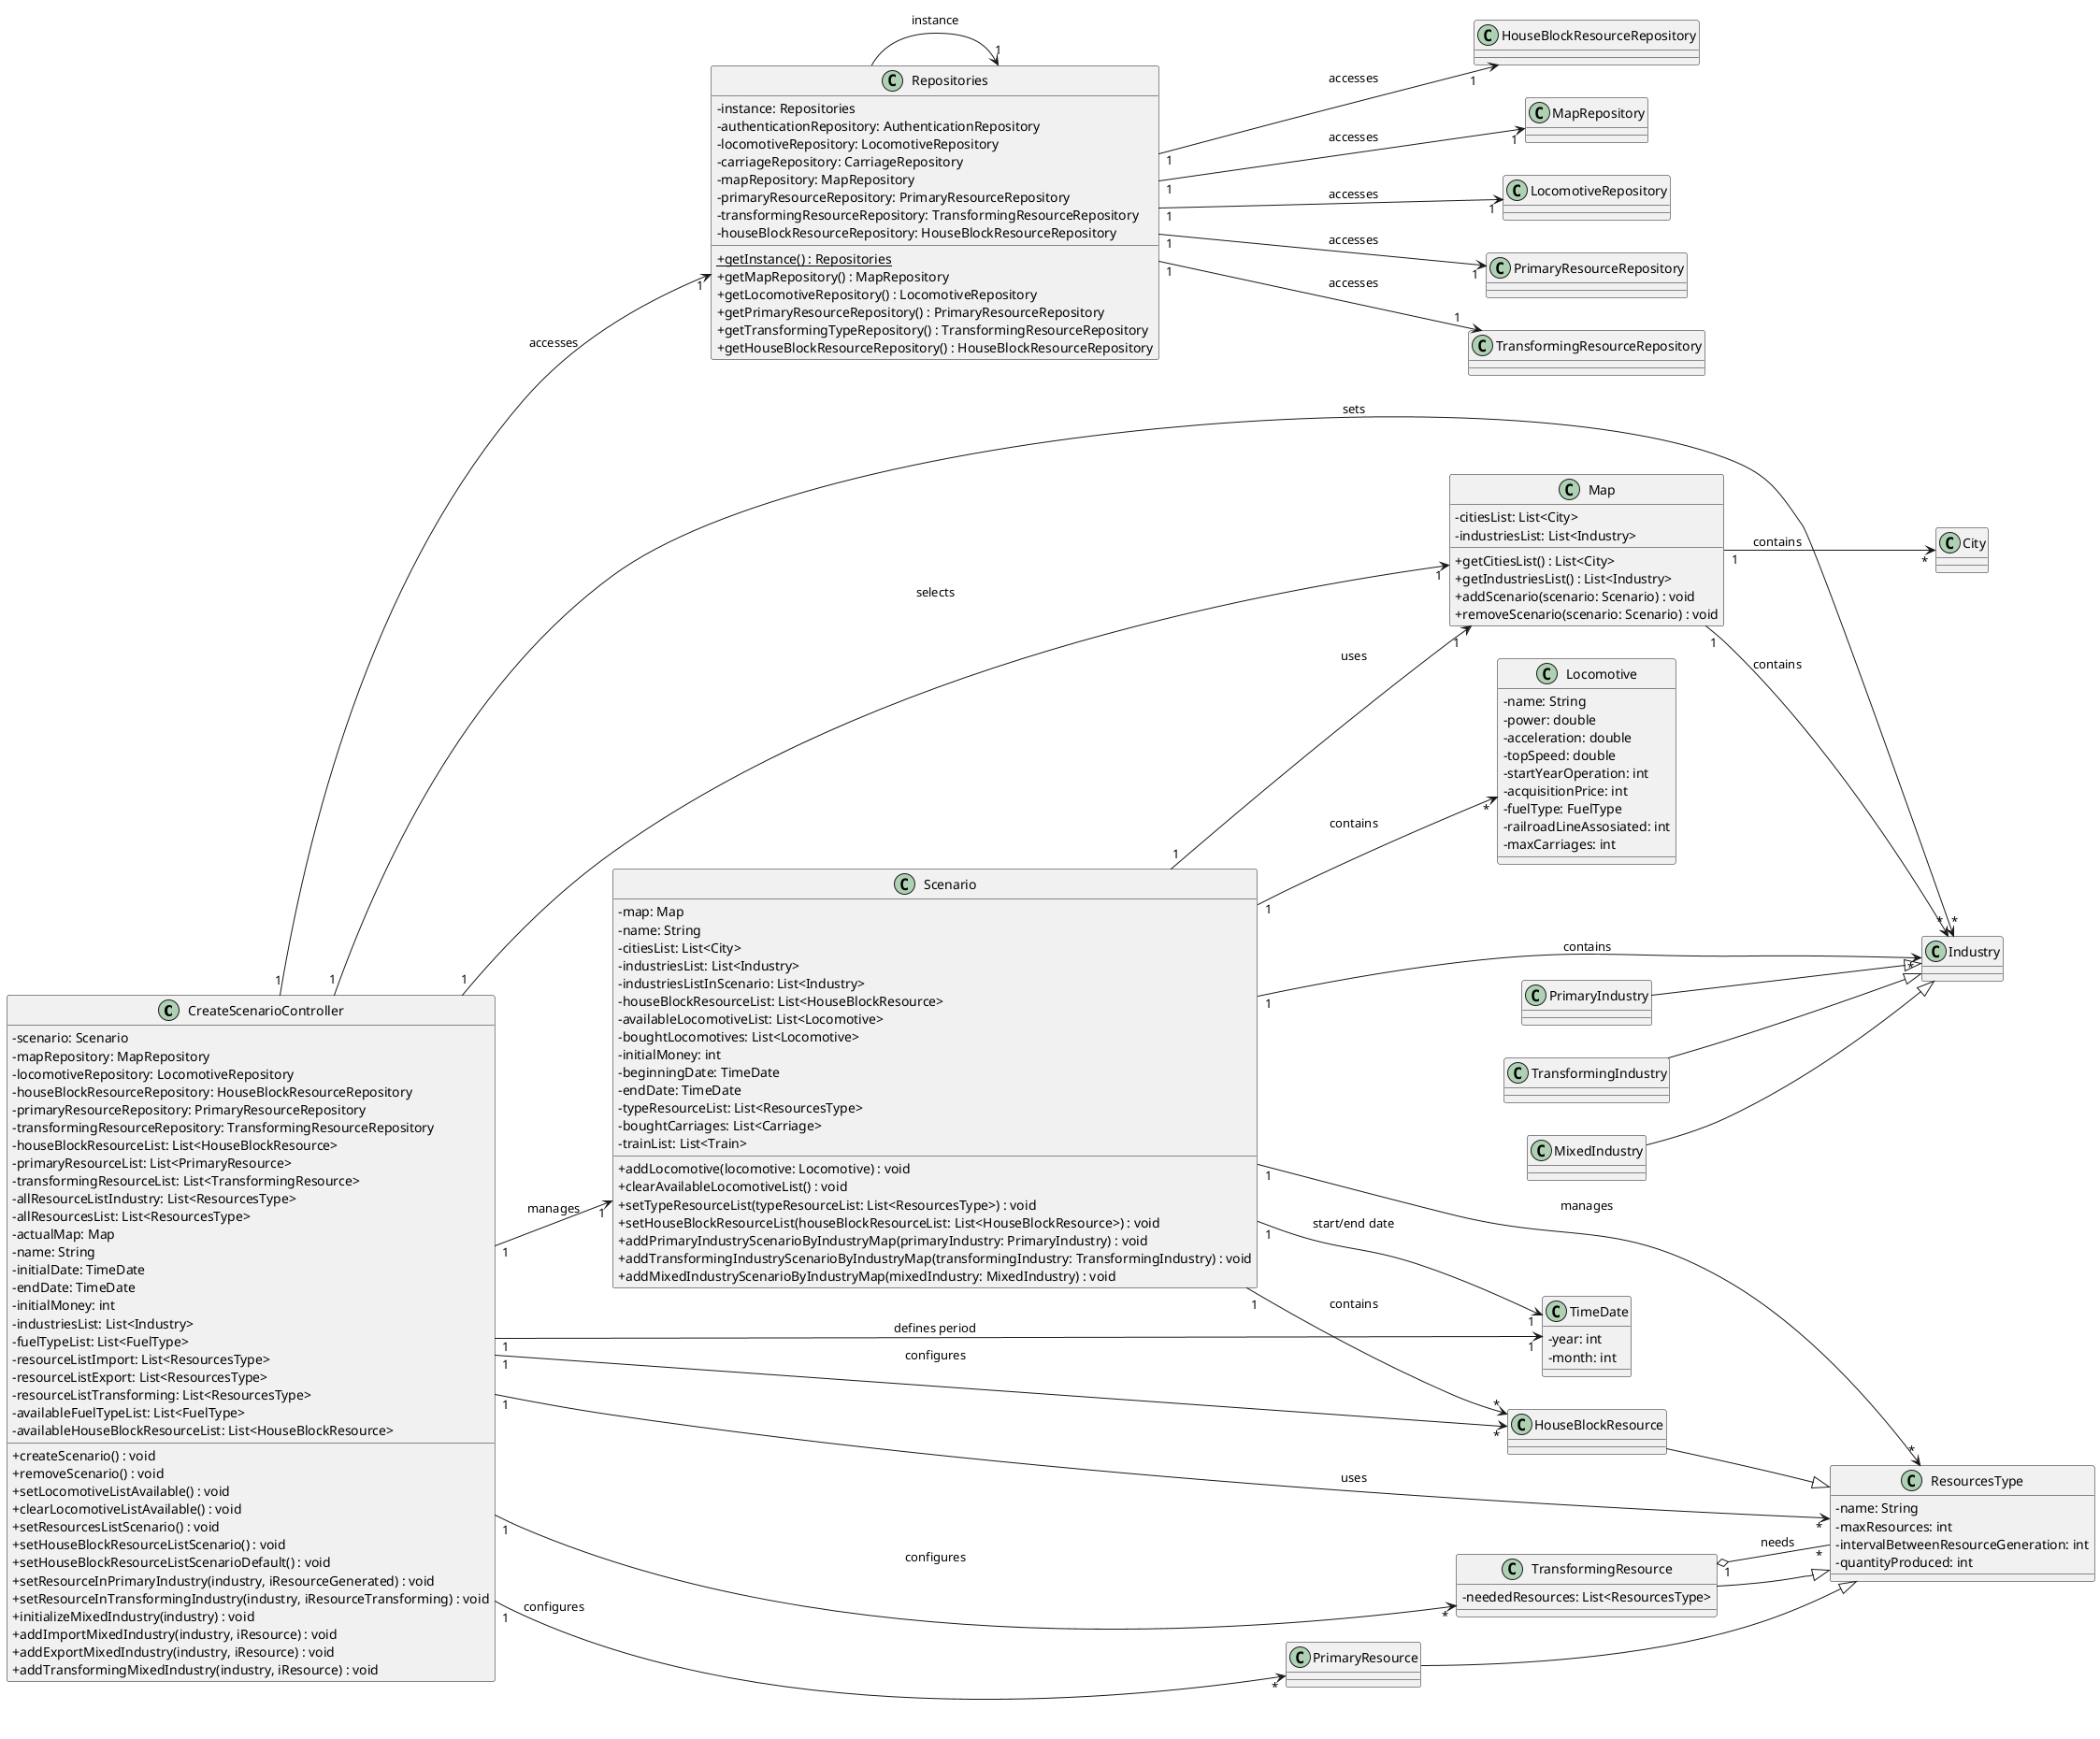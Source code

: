 @startuml
skinparam packageStyle rectangle
skinparam shadowing false
skinparam classAttributeIconSize 0
left to right direction

class CreateScenarioController {
    - scenario: Scenario
    - mapRepository: MapRepository
    - locomotiveRepository: LocomotiveRepository
    - houseBlockResourceRepository: HouseBlockResourceRepository
    - primaryResourceRepository: PrimaryResourceRepository
    - transformingResourceRepository: TransformingResourceRepository
    - houseBlockResourceList: List<HouseBlockResource>
    - primaryResourceList: List<PrimaryResource>
    - transformingResourceList: List<TransformingResource>
    - allResourceListIndustry: List<ResourcesType>
    - allResourcesList: List<ResourcesType>
    - actualMap: Map
    - name: String
    - initialDate: TimeDate
    - endDate: TimeDate
    - initialMoney: int
    - industriesList: List<Industry>
    - fuelTypeList: List<FuelType>
    - resourceListImport: List<ResourcesType>
    - resourceListExport: List<ResourcesType>
    - resourceListTransforming: List<ResourcesType>
    - availableFuelTypeList: List<FuelType>
    - availableHouseBlockResourceList: List<HouseBlockResource>
    + createScenario() : void
    + removeScenario() : void
    + setLocomotiveListAvailable() : void
    + clearLocomotiveListAvailable() : void
    + setResourcesListScenario() : void
    + setHouseBlockResourceListScenario() : void
    + setHouseBlockResourceListScenarioDefault() : void
    + setResourceInPrimaryIndustry(industry, iResourceGenerated) : void
    + setResourceInTransformingIndustry(industry, iResourceTransforming) : void
    + initializeMixedIndustry(industry) : void
    + addImportMixedIndustry(industry, iResource) : void
    + addExportMixedIndustry(industry, iResource) : void
    + addTransformingMixedIndustry(industry, iResource) : void
}

class Scenario {
    - map: Map
    - name: String
    - citiesList: List<City>
    - industriesList: List<Industry>
    - industriesListInScenario: List<Industry>
    - houseBlockResourceList: List<HouseBlockResource>
    - availableLocomotiveList: List<Locomotive>
    - boughtLocomotives: List<Locomotive>
    - initialMoney: int
    - beginningDate: TimeDate
    - endDate: TimeDate
    - typeResourceList: List<ResourcesType>
    - boughtCarriages: List<Carriage>
    - trainList: List<Train>
    + addLocomotive(locomotive: Locomotive) : void
    + clearAvailableLocomotiveList() : void
    + setTypeResourceList(typeResourceList: List<ResourcesType>) : void
    + setHouseBlockResourceList(houseBlockResourceList: List<HouseBlockResource>) : void
    + addPrimaryIndustryScenarioByIndustryMap(primaryIndustry: PrimaryIndustry) : void
    + addTransformingIndustryScenarioByIndustryMap(transformingIndustry: TransformingIndustry) : void
    + addMixedIndustryScenarioByIndustryMap(mixedIndustry: MixedIndustry) : void
}

class Repositories {
    - instance: Repositories
    - authenticationRepository: AuthenticationRepository
    - locomotiveRepository: LocomotiveRepository
    - carriageRepository: CarriageRepository
    - mapRepository: MapRepository
    - primaryResourceRepository: PrimaryResourceRepository
    - transformingResourceRepository: TransformingResourceRepository
    - houseBlockResourceRepository: HouseBlockResourceRepository
    + {static} getInstance() : Repositories
    + getMapRepository() : MapRepository
    + getLocomotiveRepository() : LocomotiveRepository
    + getPrimaryResourceRepository() : PrimaryResourceRepository
    + getTransformingTypeRepository() : TransformingResourceRepository
    + getHouseBlockResourceRepository() : HouseBlockResourceRepository
}

class Map {
    - citiesList: List<City>
    - industriesList: List<Industry>
    + getCitiesList() : List<City>
    + getIndustriesList() : List<Industry>
    + addScenario(scenario: Scenario) : void
    + removeScenario(scenario: Scenario) : void
}

class Locomotive {
    - name: String
    - power: double
    - acceleration: double
    - topSpeed: double
    - startYearOperation: int
    - acquisitionPrice: int
    - fuelType: FuelType
    - railroadLineAssosiated: int
    - maxCarriages: int
}

class ResourcesType {
    - name: String
    - maxResources: int
    - intervalBetweenResourceGeneration: int
    - quantityProduced: int
}

class PrimaryResource
class HouseBlockResource
class TransformingResource {
    - neededResources: List<ResourcesType>
}

class Industry
class PrimaryIndustry
class TransformingIndustry
class MixedIndustry

class TimeDate {
    - year: int
    - month: int
}

PrimaryResource --|> ResourcesType
HouseBlockResource --|> ResourcesType
TransformingResource --|> ResourcesType
TransformingResource "1" o-- "*" ResourcesType : needs

PrimaryIndustry --|> Industry
TransformingIndustry --|> Industry
MixedIndustry --|> Industry

Scenario "1" --> "1" Map : uses
Scenario "1" --> "*" Locomotive : contains
Scenario "1" --> "*" Industry : contains
Scenario "1" --> "*" HouseBlockResource : contains
Scenario "1" --> "*" ResourcesType : manages
Scenario "1" --> "1" TimeDate : start/end date

Map "1" --> "*" Industry : contains
Map "1" --> "*" City : contains

Repositories -> "1" Repositories : instance
Repositories "1" --> "1" MapRepository : accesses
Repositories "1" --> "1" LocomotiveRepository : accesses
Repositories "1" --> "1" PrimaryResourceRepository : accesses
Repositories "1" --> "1" TransformingResourceRepository : accesses
Repositories "1" --> "1" HouseBlockResourceRepository : accesses

CreateScenarioController "1" --> "1" Scenario : manages
CreateScenarioController "1" --> "1" Map : selects
CreateScenarioController "1" --> "*" Industry : sets
CreateScenarioController "1" --> "*" ResourcesType : uses
CreateScenarioController "1" --> "*" HouseBlockResource : configures
CreateScenarioController "1" --> "*" PrimaryResource : configures
CreateScenarioController "1" --> "*" TransformingResource : configures
CreateScenarioController "1" --> "1" TimeDate : defines period
CreateScenarioController "1" --> "1" Repositories : accesses

@enduml
